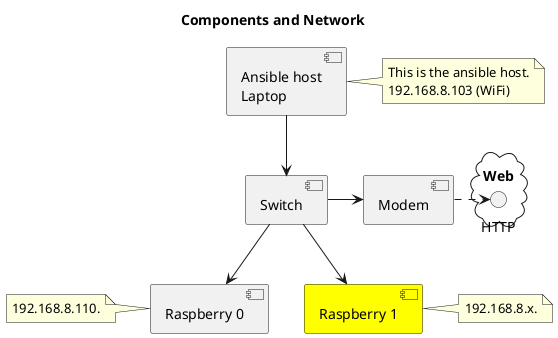 @startuml

scale max 600 width

title            Components and Network

component [Ansible host\nLaptop] as host

component [Switch] as switch
component [Modem] as modem
component [Web] as web

component [Raspberry 1] as RPI1 #yellow
component [Raspberry 0] as RPI0

cloud "web" {
  modem .right.> HTTP
}

' links
host --> switch
switch -right-> modem
switch --> RPI0
switch --> RPI1

' notes
note right of host
  This is the ansible host.
  192.168.8.103 (WiFi)
end note

note left of RPI0
  192.168.8.110.
end note

note right of RPI1
  192.168.8.x.
end note

@enduml
